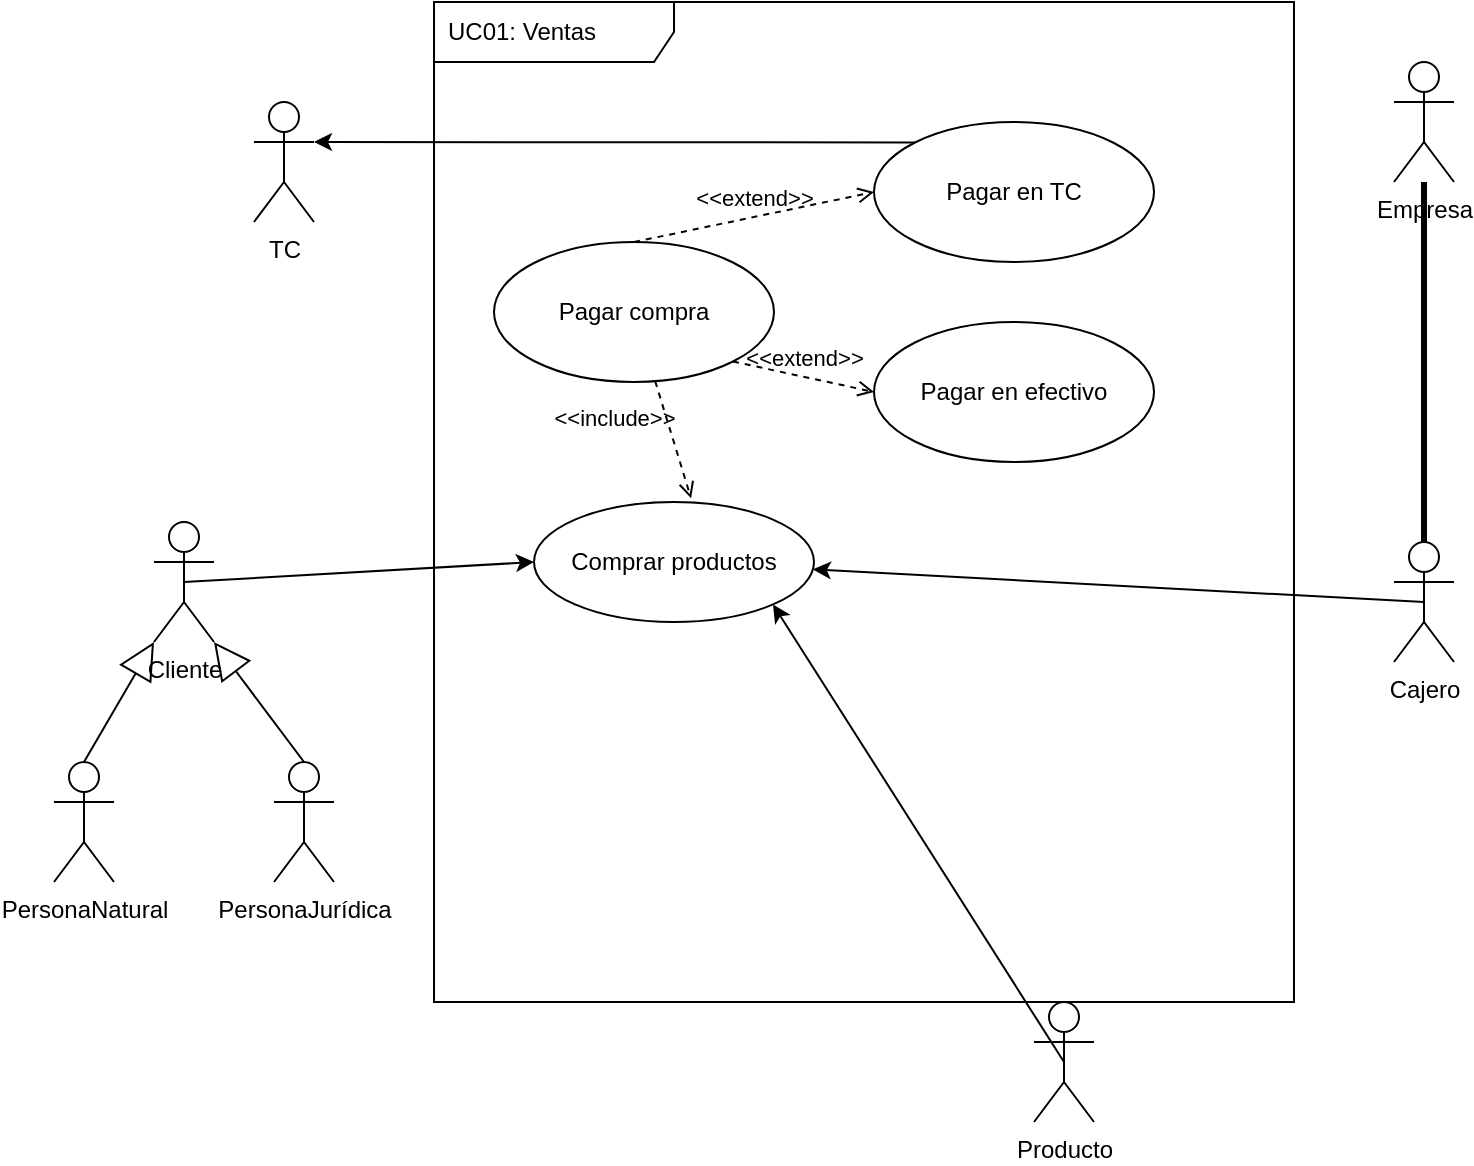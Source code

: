 <mxfile>
    <diagram id="dxsfqL3F4BJ808oqHLP2" name="Page-1">
        <mxGraphModel dx="816" dy="475" grid="1" gridSize="10" guides="1" tooltips="1" connect="1" arrows="1" fold="1" page="1" pageScale="1" pageWidth="850" pageHeight="1100" math="0" shadow="0">
            <root>
                <mxCell id="0"/>
                <mxCell id="1" parent="0"/>
                <mxCell id="29" value="UC01: Ventas" style="shape=umlFrame;whiteSpace=wrap;html=1;width=120;height=30;boundedLbl=1;verticalAlign=middle;align=left;spacingLeft=5;" parent="1" vertex="1">
                    <mxGeometry x="270" y="260" width="430" height="500" as="geometry"/>
                </mxCell>
                <mxCell id="49" style="edgeStyle=none;html=1;exitX=0.5;exitY=0.5;exitDx=0;exitDy=0;exitPerimeter=0;entryX=0;entryY=0.5;entryDx=0;entryDy=0;" edge="1" parent="1" source="2" target="9">
                    <mxGeometry relative="1" as="geometry">
                        <Array as="points"/>
                    </mxGeometry>
                </mxCell>
                <mxCell id="2" value="Cliente" style="shape=umlActor;verticalLabelPosition=bottom;verticalAlign=top;html=1;" parent="1" vertex="1">
                    <mxGeometry x="130" y="520" width="30" height="60" as="geometry"/>
                </mxCell>
                <mxCell id="3" value="PersonaNatural" style="shape=umlActor;verticalLabelPosition=bottom;verticalAlign=top;html=1;" parent="1" vertex="1">
                    <mxGeometry x="80" y="640" width="30" height="60" as="geometry"/>
                </mxCell>
                <mxCell id="4" value="PersonaJurídica" style="shape=umlActor;verticalLabelPosition=bottom;verticalAlign=top;html=1;" parent="1" vertex="1">
                    <mxGeometry x="190" y="640" width="30" height="60" as="geometry"/>
                </mxCell>
                <mxCell id="9" value="Comprar productos" style="ellipse;whiteSpace=wrap;html=1;" parent="1" vertex="1">
                    <mxGeometry x="320" y="510" width="140" height="60" as="geometry"/>
                </mxCell>
                <mxCell id="12" value="Pagar compra" style="ellipse;whiteSpace=wrap;html=1;" parent="1" vertex="1">
                    <mxGeometry x="300" y="380" width="140" height="70" as="geometry"/>
                </mxCell>
                <mxCell id="13" value="&amp;lt;&amp;lt;include&amp;gt;&amp;gt;" style="html=1;verticalAlign=bottom;labelBackgroundColor=none;endArrow=open;endFill=0;dashed=1;entryX=0.561;entryY=-0.031;entryDx=0;entryDy=0;entryPerimeter=0;" parent="1" source="12" target="9" edge="1">
                    <mxGeometry x="-0.346" y="-28" width="160" relative="1" as="geometry">
                        <mxPoint x="400" y="490" as="sourcePoint"/>
                        <mxPoint x="560" y="490" as="targetPoint"/>
                        <mxPoint as="offset"/>
                    </mxGeometry>
                </mxCell>
                <mxCell id="14" value="Pagar en TC" style="ellipse;whiteSpace=wrap;html=1;" parent="1" vertex="1">
                    <mxGeometry x="490" y="320" width="140" height="70" as="geometry"/>
                </mxCell>
                <mxCell id="15" value="Pagar en efectivo" style="ellipse;whiteSpace=wrap;html=1;" parent="1" vertex="1">
                    <mxGeometry x="490" y="420" width="140" height="70" as="geometry"/>
                </mxCell>
                <mxCell id="17" value="&amp;lt;&amp;lt;extend&amp;gt;&amp;gt;" style="html=1;verticalAlign=bottom;labelBackgroundColor=none;endArrow=open;endFill=0;dashed=1;exitX=0.5;exitY=0;exitDx=0;exitDy=0;entryX=0;entryY=0.5;entryDx=0;entryDy=0;" parent="1" source="12" target="14" edge="1">
                    <mxGeometry width="160" relative="1" as="geometry">
                        <mxPoint x="340" y="360" as="sourcePoint"/>
                        <mxPoint x="500" y="360" as="targetPoint"/>
                    </mxGeometry>
                </mxCell>
                <mxCell id="18" value="&amp;lt;&amp;lt;extend&amp;gt;&amp;gt;" style="html=1;verticalAlign=bottom;labelBackgroundColor=none;endArrow=open;endFill=0;dashed=1;exitX=1;exitY=1;exitDx=0;exitDy=0;entryX=0;entryY=0.5;entryDx=0;entryDy=0;" parent="1" source="12" target="15" edge="1">
                    <mxGeometry width="160" relative="1" as="geometry">
                        <mxPoint x="380" y="390" as="sourcePoint"/>
                        <mxPoint x="500" y="365" as="targetPoint"/>
                    </mxGeometry>
                </mxCell>
                <mxCell id="50" style="edgeStyle=none;html=1;exitX=0.5;exitY=0.5;exitDx=0;exitDy=0;exitPerimeter=0;" edge="1" parent="1" source="19" target="9">
                    <mxGeometry relative="1" as="geometry"/>
                </mxCell>
                <mxCell id="19" value="Cajero" style="shape=umlActor;verticalLabelPosition=bottom;verticalAlign=top;html=1;" parent="1" vertex="1">
                    <mxGeometry x="750" y="530" width="30" height="60" as="geometry"/>
                </mxCell>
                <mxCell id="25" value="TC" style="shape=umlActor;verticalLabelPosition=bottom;verticalAlign=top;html=1;" parent="1" vertex="1">
                    <mxGeometry x="180" y="310" width="30" height="60" as="geometry"/>
                </mxCell>
                <mxCell id="28" value="" style="edgeStyle=none;orthogonalLoop=1;jettySize=auto;html=1;entryX=1;entryY=0.333;entryDx=0;entryDy=0;entryPerimeter=0;exitX=0;exitY=0;exitDx=0;exitDy=0;" parent="1" source="14" target="25" edge="1">
                    <mxGeometry width="100" relative="1" as="geometry">
                        <mxPoint x="460" y="330" as="sourcePoint"/>
                        <mxPoint x="560" y="330" as="targetPoint"/>
                        <Array as="points"/>
                    </mxGeometry>
                </mxCell>
                <mxCell id="39" value="" style="endArrow=block;endSize=16;endFill=0;html=1;exitX=0.5;exitY=0;exitDx=0;exitDy=0;exitPerimeter=0;entryX=1;entryY=1;entryDx=0;entryDy=0;entryPerimeter=0;" parent="1" source="4" target="2" edge="1">
                    <mxGeometry width="160" relative="1" as="geometry">
                        <mxPoint x="115" y="644.5" as="sourcePoint"/>
                        <mxPoint x="275" y="644.5" as="targetPoint"/>
                    </mxGeometry>
                </mxCell>
                <mxCell id="40" value="" style="endArrow=block;endSize=16;endFill=0;html=1;exitX=0.5;exitY=0;exitDx=0;exitDy=0;exitPerimeter=0;entryX=0;entryY=1;entryDx=0;entryDy=0;entryPerimeter=0;" parent="1" source="3" target="2" edge="1">
                    <mxGeometry width="160" relative="1" as="geometry">
                        <mxPoint x="145" y="650" as="sourcePoint"/>
                        <mxPoint x="100" y="590" as="targetPoint"/>
                    </mxGeometry>
                </mxCell>
                <mxCell id="38" value="Empresa" style="shape=umlActor;verticalLabelPosition=bottom;verticalAlign=top;html=1;" parent="1" vertex="1">
                    <mxGeometry x="750" y="290" width="30" height="60" as="geometry"/>
                </mxCell>
                <mxCell id="43" value="" style="endArrow=none;startArrow=none;endFill=0;startFill=0;endSize=8;html=1;verticalAlign=bottom;labelBackgroundColor=none;strokeWidth=3;entryX=0.5;entryY=0;entryDx=0;entryDy=0;entryPerimeter=0;" parent="1" source="38" target="19" edge="1">
                    <mxGeometry width="160" relative="1" as="geometry">
                        <mxPoint x="670" y="450" as="sourcePoint"/>
                        <mxPoint x="830" y="450" as="targetPoint"/>
                    </mxGeometry>
                </mxCell>
                <mxCell id="47" style="edgeStyle=none;html=1;exitX=0.5;exitY=0.5;exitDx=0;exitDy=0;entryX=1;entryY=1;entryDx=0;entryDy=0;exitPerimeter=0;" parent="1" source="48" target="9" edge="1">
                    <mxGeometry relative="1" as="geometry">
                        <mxPoint x="510.081" y="610.464" as="sourcePoint"/>
                    </mxGeometry>
                </mxCell>
                <mxCell id="48" value="Producto" style="shape=umlActor;verticalLabelPosition=bottom;verticalAlign=top;html=1;outlineConnect=0;" parent="1" vertex="1">
                    <mxGeometry x="570" y="760" width="30" height="60" as="geometry"/>
                </mxCell>
            </root>
        </mxGraphModel>
    </diagram>
</mxfile>